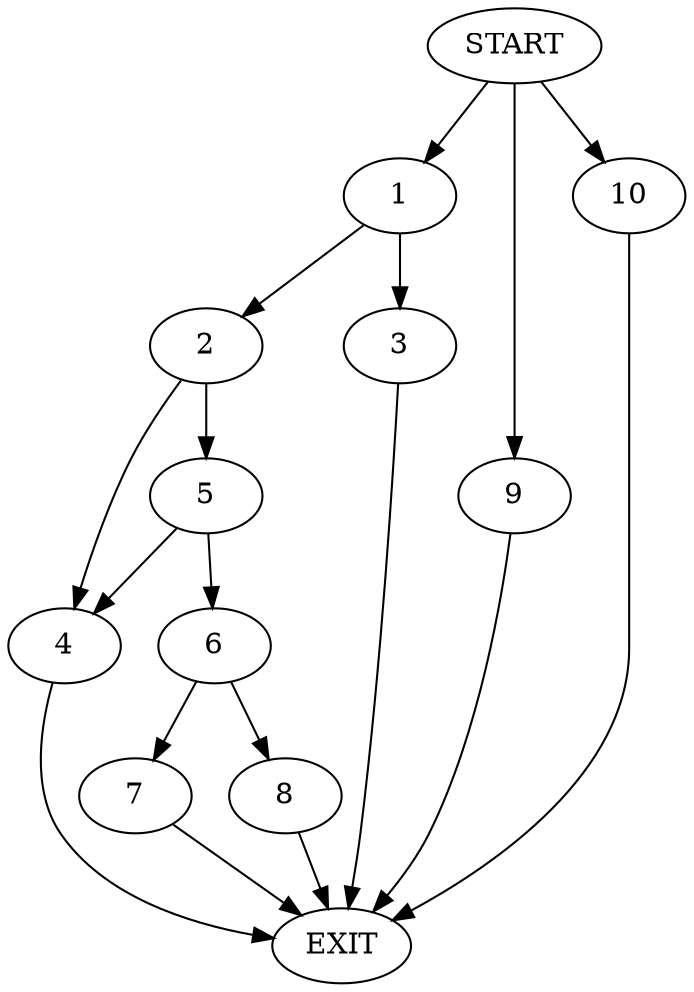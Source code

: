 digraph {
0 [label="START"]
11 [label="EXIT"]
0 -> 1
1 -> 2
1 -> 3
3 -> 11
2 -> 4
2 -> 5
5 -> 4
5 -> 6
4 -> 11
6 -> 7
6 -> 8
7 -> 11
8 -> 11
0 -> 9
9 -> 11
0 -> 10
10 -> 11
}
